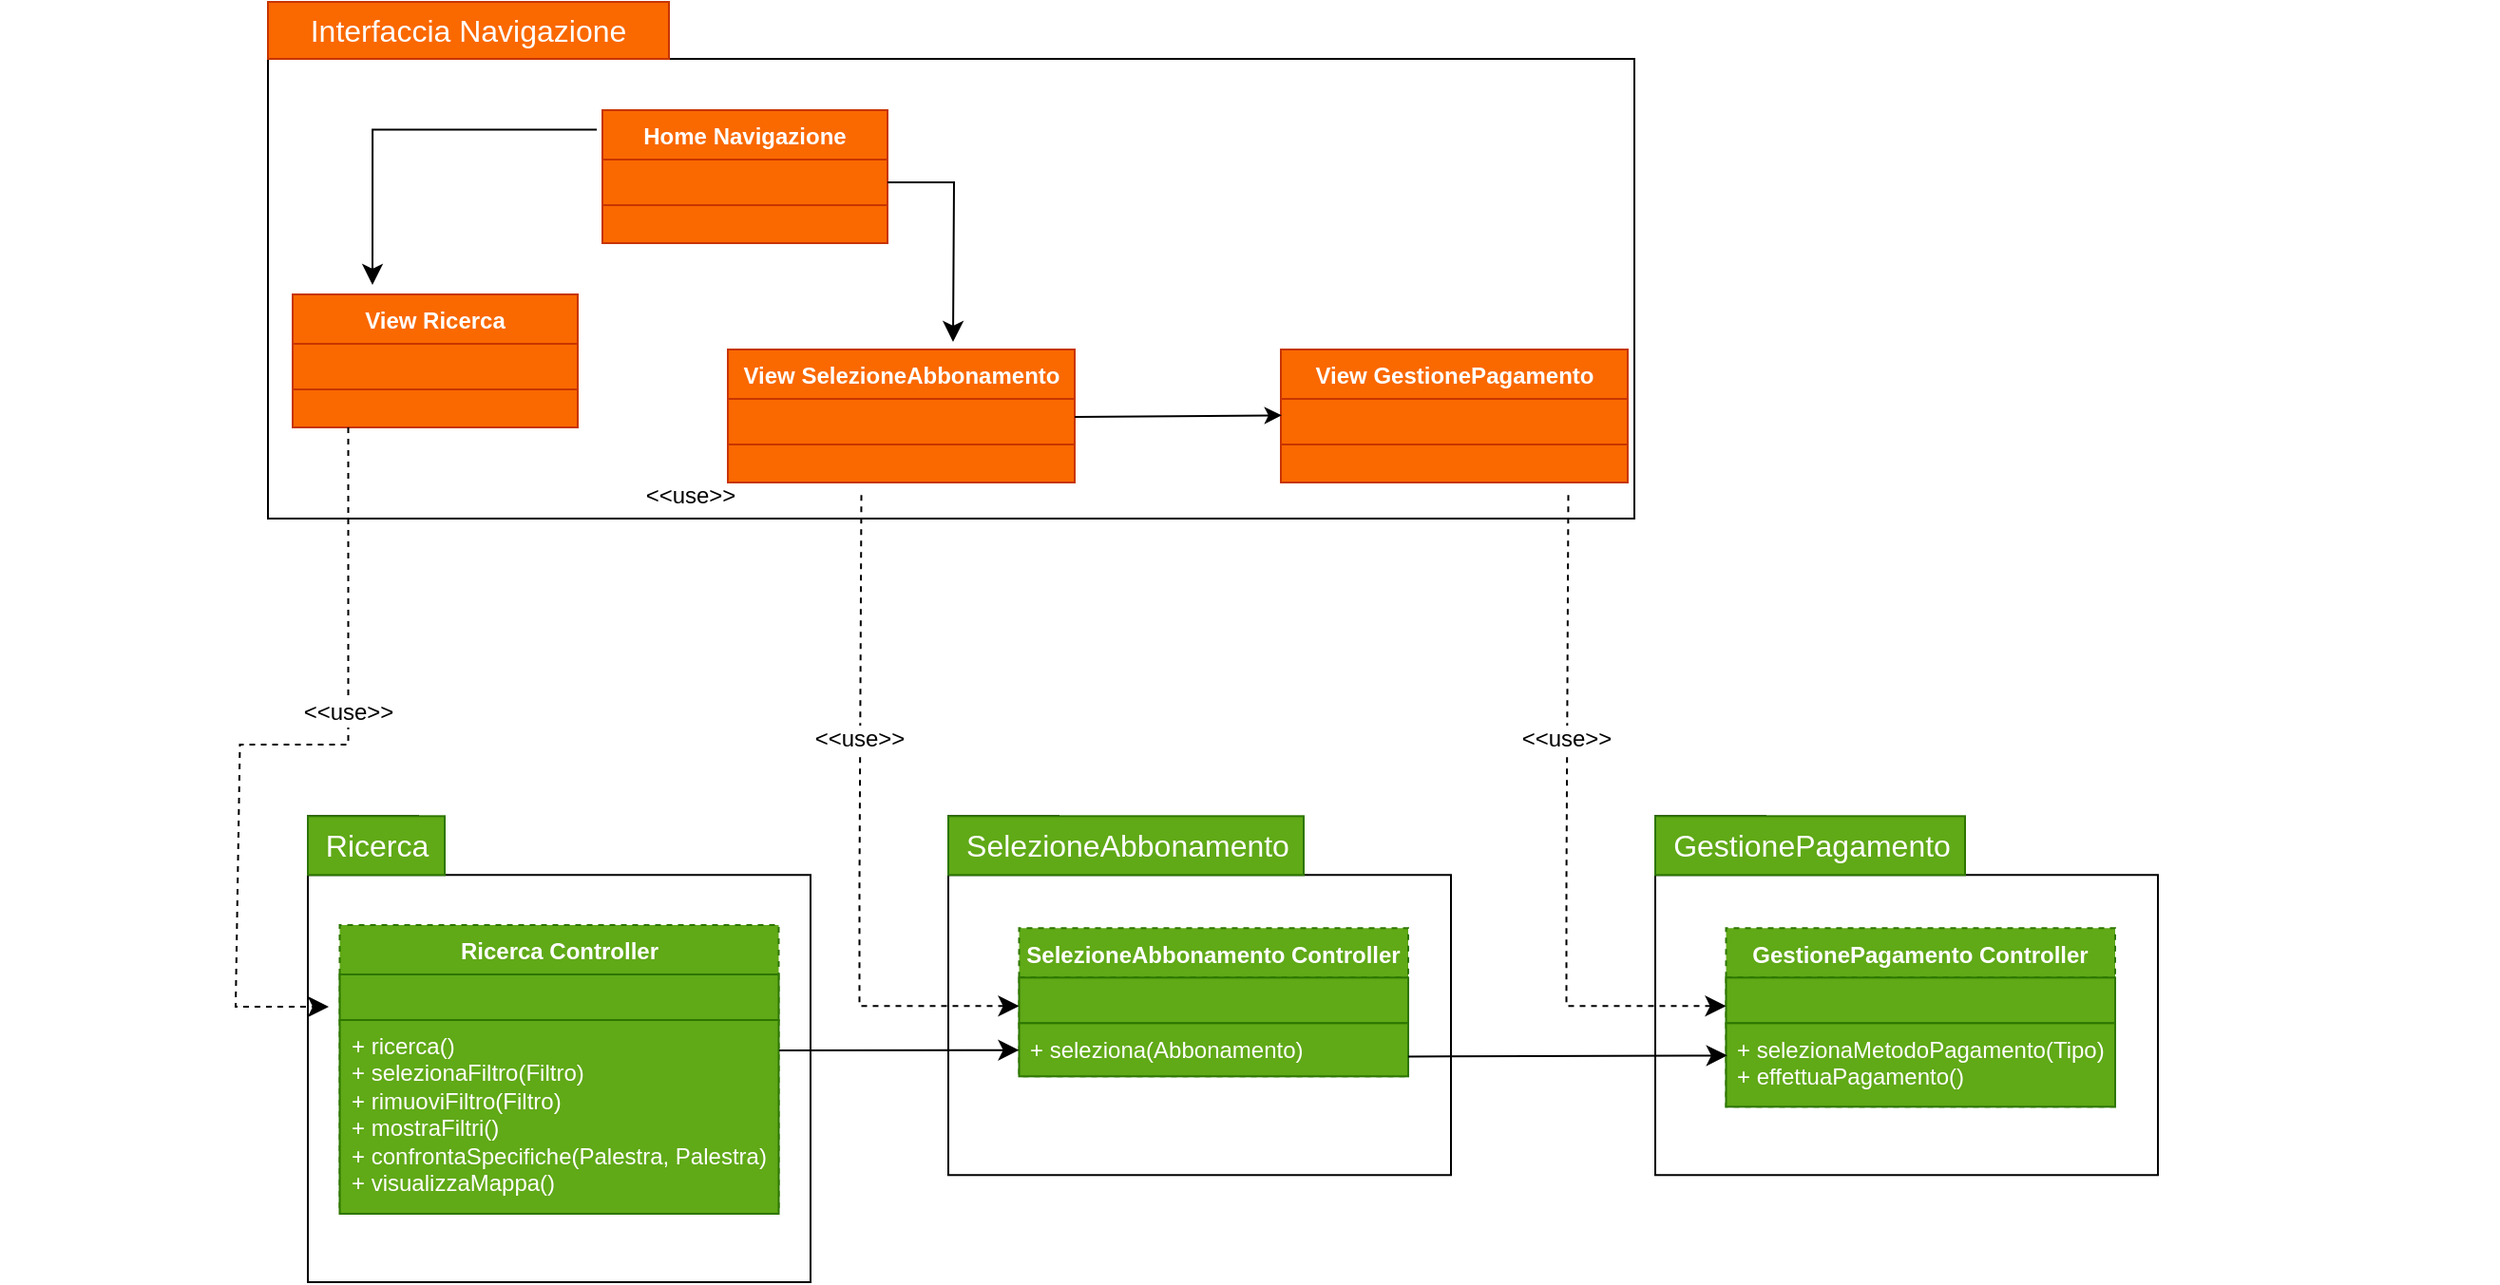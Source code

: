 <mxfile version="24.5.4" type="github">
  <diagram name="Pagina-1" id="Kk3BQr0RypFoucPu4F-1">
    <mxGraphModel dx="1291" dy="1609" grid="0" gridSize="10" guides="1" tooltips="1" connect="1" arrows="1" fold="1" page="0" pageScale="1" pageWidth="827" pageHeight="1169" math="0" shadow="0">
      <root>
        <mxCell id="0" />
        <mxCell id="1" parent="0" />
        <mxCell id="VfTNHmG4rs7rXMlGlwBh-3" style="edgeStyle=none;curved=1;rounded=0;orthogonalLoop=1;jettySize=auto;html=1;exitX=0.5;exitY=0;exitDx=0;exitDy=0;fontSize=12;startSize=8;endSize=8;" parent="1" edge="1">
          <mxGeometry relative="1" as="geometry">
            <mxPoint x="105" y="-19" as="sourcePoint" />
            <mxPoint x="105" y="-19" as="targetPoint" />
          </mxGeometry>
        </mxCell>
        <mxCell id="VfTNHmG4rs7rXMlGlwBh-4" value="" style="shape=folder;fontStyle=1;spacingTop=10;tabWidth=58;tabHeight=31;tabPosition=left;html=1;whiteSpace=wrap;" parent="1" vertex="1">
          <mxGeometry x="-85" y="-171.33" width="264.5" height="245.33" as="geometry" />
        </mxCell>
        <mxCell id="VfTNHmG4rs7rXMlGlwBh-5" value="Ricerca" style="text;html=1;align=center;verticalAlign=middle;resizable=0;points=[];autosize=1;fontSize=16;fillColor=#60a917;fontColor=#ffffff;strokeColor=#2D7600;" parent="1" vertex="1">
          <mxGeometry x="-85" y="-171.33" width="72" height="31" as="geometry" />
        </mxCell>
        <mxCell id="VfTNHmG4rs7rXMlGlwBh-10" value="Ricerca Controller" style="swimlane;fontStyle=1;align=center;verticalAlign=top;childLayout=stackLayout;horizontal=1;startSize=26;horizontalStack=0;resizeParent=1;resizeParentMax=0;resizeLast=0;collapsible=1;marginBottom=0;whiteSpace=wrap;html=1;fillColor=#60a917;fontColor=#ffffff;strokeColor=#2D7600;dashed=1;" parent="1" vertex="1">
          <mxGeometry x="-68.25" y="-114" width="231" height="152" as="geometry" />
        </mxCell>
        <mxCell id="VfTNHmG4rs7rXMlGlwBh-11" value="" style="text;strokeColor=#2D7600;fillColor=#60a917;align=left;verticalAlign=top;spacingLeft=4;spacingRight=4;overflow=hidden;rotatable=0;points=[[0,0.5],[1,0.5]];portConstraint=eastwest;whiteSpace=wrap;html=1;fontColor=#ffffff;" parent="VfTNHmG4rs7rXMlGlwBh-10" vertex="1">
          <mxGeometry y="26" width="231" height="24" as="geometry" />
        </mxCell>
        <mxCell id="VfTNHmG4rs7rXMlGlwBh-12" value="" style="line;strokeWidth=1;fillColor=#fa6800;align=left;verticalAlign=middle;spacingTop=-1;spacingLeft=3;spacingRight=3;rotatable=0;labelPosition=right;points=[];portConstraint=eastwest;strokeColor=#FF8000;fontColor=#000000;" parent="VfTNHmG4rs7rXMlGlwBh-10" vertex="1">
          <mxGeometry y="50" width="231" as="geometry" />
        </mxCell>
        <mxCell id="VfTNHmG4rs7rXMlGlwBh-13" value="&lt;div&gt;+ ricerca()&lt;/div&gt;&lt;div&gt;+ selezionaFiltro(Filtro)&lt;/div&gt;&lt;div&gt;+ rimuoviFiltro(Filtro)&lt;br&gt;&lt;/div&gt;&lt;div&gt;+ mostraFiltri()&lt;br&gt;&lt;/div&gt;&lt;div&gt;+ confrontaSpecifiche(Palestra, Palestra)&lt;/div&gt;&lt;div&gt;+ visualizzaMappa()&lt;/div&gt;" style="text;strokeColor=#2D7600;fillColor=#60a917;align=left;verticalAlign=top;spacingLeft=4;spacingRight=4;overflow=hidden;rotatable=0;points=[[0,0.5],[1,0.5]];portConstraint=eastwest;whiteSpace=wrap;html=1;fontColor=#ffffff;" parent="VfTNHmG4rs7rXMlGlwBh-10" vertex="1">
          <mxGeometry y="50" width="231" height="102" as="geometry" />
        </mxCell>
        <mxCell id="VfTNHmG4rs7rXMlGlwBh-14" style="edgeStyle=none;curved=0;rounded=0;orthogonalLoop=1;jettySize=auto;html=1;exitX=0.5;exitY=1;exitDx=0;exitDy=0;fontSize=12;startSize=8;endSize=8;entryX=0;entryY=0.25;entryDx=0;entryDy=0;dashed=1;strokeColor=none;" parent="1" target="VfTNHmG4rs7rXMlGlwBh-10" edge="1">
          <mxGeometry relative="1" as="geometry">
            <mxPoint x="-238" y="-210.33" as="sourcePoint" />
            <mxPoint x="-238" y="108.67" as="targetPoint" />
            <Array as="points">
              <mxPoint x="-238" y="9.67" />
            </Array>
          </mxGeometry>
        </mxCell>
        <mxCell id="VfTNHmG4rs7rXMlGlwBh-20" value="" style="shape=folder;fontStyle=1;spacingTop=10;tabWidth=58;tabHeight=31;tabPosition=left;html=1;whiteSpace=wrap;" parent="1" vertex="1">
          <mxGeometry x="252" y="-171.33" width="264.5" height="189" as="geometry" />
        </mxCell>
        <mxCell id="VfTNHmG4rs7rXMlGlwBh-21" value="SelezioneAbbonamento" style="text;html=1;align=center;verticalAlign=middle;resizable=0;points=[];autosize=1;fontSize=16;fillColor=#60a917;fontColor=#ffffff;strokeColor=#2D7600;" parent="1" vertex="1">
          <mxGeometry x="252" y="-171.33" width="187" height="31" as="geometry" />
        </mxCell>
        <mxCell id="VfTNHmG4rs7rXMlGlwBh-26" value="SelezioneAbbonamento Controller" style="swimlane;fontStyle=1;align=center;verticalAlign=top;childLayout=stackLayout;horizontal=1;startSize=26;horizontalStack=0;resizeParent=1;resizeParentMax=0;resizeLast=0;collapsible=1;marginBottom=0;whiteSpace=wrap;html=1;fillColor=#60a917;fontColor=#ffffff;strokeColor=#2D7600;dashed=1;" parent="1" vertex="1">
          <mxGeometry x="289.25" y="-112.33" width="204.75" height="78" as="geometry" />
        </mxCell>
        <mxCell id="VfTNHmG4rs7rXMlGlwBh-27" value="" style="text;strokeColor=#2D7600;fillColor=#60a917;align=left;verticalAlign=top;spacingLeft=4;spacingRight=4;overflow=hidden;rotatable=0;points=[[0,0.5],[1,0.5]];portConstraint=eastwest;whiteSpace=wrap;html=1;fontColor=#ffffff;" parent="VfTNHmG4rs7rXMlGlwBh-26" vertex="1">
          <mxGeometry y="26" width="204.75" height="24" as="geometry" />
        </mxCell>
        <mxCell id="VfTNHmG4rs7rXMlGlwBh-28" value="" style="line;strokeWidth=1;fillColor=#fa6800;align=left;verticalAlign=middle;spacingTop=-1;spacingLeft=3;spacingRight=3;rotatable=0;labelPosition=right;points=[];portConstraint=eastwest;strokeColor=#FF8000;fontColor=#000000;" parent="VfTNHmG4rs7rXMlGlwBh-26" vertex="1">
          <mxGeometry y="50" width="204.75" as="geometry" />
        </mxCell>
        <mxCell id="VfTNHmG4rs7rXMlGlwBh-29" value="+ seleziona(Abbonamento)" style="text;strokeColor=#2D7600;fillColor=#60a917;align=left;verticalAlign=top;spacingLeft=4;spacingRight=4;overflow=hidden;rotatable=0;points=[[0,0.5],[1,0.5]];portConstraint=eastwest;whiteSpace=wrap;html=1;fontColor=#ffffff;" parent="VfTNHmG4rs7rXMlGlwBh-26" vertex="1">
          <mxGeometry y="50" width="204.75" height="28" as="geometry" />
        </mxCell>
        <mxCell id="VfTNHmG4rs7rXMlGlwBh-30" style="edgeStyle=none;curved=0;rounded=0;orthogonalLoop=1;jettySize=auto;html=1;exitX=0.5;exitY=1;exitDx=0;exitDy=0;fontSize=12;startSize=8;endSize=8;entryX=0;entryY=0.25;entryDx=0;entryDy=0;dashed=1;strokeColor=none;" parent="1" target="VfTNHmG4rs7rXMlGlwBh-26" edge="1">
          <mxGeometry relative="1" as="geometry">
            <mxPoint x="160" y="-210.33" as="sourcePoint" />
            <mxPoint x="160" y="108.67" as="targetPoint" />
            <Array as="points">
              <mxPoint x="160" y="9.67" />
              <mxPoint x="240" y="-33.33" />
            </Array>
          </mxGeometry>
        </mxCell>
        <mxCell id="VfTNHmG4rs7rXMlGlwBh-35" style="edgeStyle=none;curved=1;rounded=0;orthogonalLoop=1;jettySize=auto;html=1;fontSize=12;startSize=8;endSize=8;" parent="1" target="VfTNHmG4rs7rXMlGlwBh-29" edge="1">
          <mxGeometry relative="1" as="geometry">
            <mxPoint x="251" y="-44.33" as="targetPoint" />
            <mxPoint x="163" y="-48" as="sourcePoint" />
          </mxGeometry>
        </mxCell>
        <mxCell id="VfTNHmG4rs7rXMlGlwBh-38" style="edgeStyle=none;curved=1;rounded=0;orthogonalLoop=1;jettySize=auto;html=1;exitX=0.5;exitY=0;exitDx=0;exitDy=0;fontSize=12;startSize=8;endSize=8;" parent="1" edge="1">
          <mxGeometry relative="1" as="geometry">
            <mxPoint x="1057" y="-19" as="sourcePoint" />
            <mxPoint x="1057" y="-19" as="targetPoint" />
          </mxGeometry>
        </mxCell>
        <mxCell id="VfTNHmG4rs7rXMlGlwBh-39" value="" style="shape=folder;fontStyle=1;spacingTop=10;tabWidth=58;tabHeight=31;tabPosition=left;html=1;whiteSpace=wrap;" parent="1" vertex="1">
          <mxGeometry x="624" y="-171.33" width="264.5" height="189" as="geometry" />
        </mxCell>
        <mxCell id="VfTNHmG4rs7rXMlGlwBh-40" value="GestionePagamento" style="text;html=1;align=center;verticalAlign=middle;resizable=0;points=[];autosize=1;fontSize=16;fillColor=#60a917;fontColor=#ffffff;strokeColor=#2D7600;" parent="1" vertex="1">
          <mxGeometry x="624" y="-171.33" width="163" height="31" as="geometry" />
        </mxCell>
        <mxCell id="VfTNHmG4rs7rXMlGlwBh-45" value="GestionePagamento Controller" style="swimlane;fontStyle=1;align=center;verticalAlign=top;childLayout=stackLayout;horizontal=1;startSize=26;horizontalStack=0;resizeParent=1;resizeParentMax=0;resizeLast=0;collapsible=1;marginBottom=0;whiteSpace=wrap;html=1;fillColor=#60a917;fontColor=#ffffff;strokeColor=#2D7600;dashed=1;" parent="1" vertex="1">
          <mxGeometry x="661.25" y="-112.33" width="204.75" height="94" as="geometry" />
        </mxCell>
        <mxCell id="VfTNHmG4rs7rXMlGlwBh-46" value="" style="text;strokeColor=#2D7600;fillColor=#60a917;align=left;verticalAlign=top;spacingLeft=4;spacingRight=4;overflow=hidden;rotatable=0;points=[[0,0.5],[1,0.5]];portConstraint=eastwest;whiteSpace=wrap;html=1;fontColor=#ffffff;" parent="VfTNHmG4rs7rXMlGlwBh-45" vertex="1">
          <mxGeometry y="26" width="204.75" height="24" as="geometry" />
        </mxCell>
        <mxCell id="VfTNHmG4rs7rXMlGlwBh-47" value="" style="line;strokeWidth=1;fillColor=#fa6800;align=left;verticalAlign=middle;spacingTop=-1;spacingLeft=3;spacingRight=3;rotatable=0;labelPosition=right;points=[];portConstraint=eastwest;strokeColor=#FF8000;fontColor=#000000;" parent="VfTNHmG4rs7rXMlGlwBh-45" vertex="1">
          <mxGeometry y="50" width="204.75" as="geometry" />
        </mxCell>
        <mxCell id="VfTNHmG4rs7rXMlGlwBh-48" value="&lt;div&gt;+ selezionaMetodoPagamento(Tipo)&lt;/div&gt;&lt;div&gt;+ effettuaPagamento()&lt;br&gt;&lt;/div&gt;" style="text;strokeColor=#2D7600;fillColor=#60a917;align=left;verticalAlign=top;spacingLeft=4;spacingRight=4;overflow=hidden;rotatable=0;points=[[0,0.5],[1,0.5]];portConstraint=eastwest;whiteSpace=wrap;html=1;fontColor=#ffffff;" parent="VfTNHmG4rs7rXMlGlwBh-45" vertex="1">
          <mxGeometry y="50" width="204.75" height="44" as="geometry" />
        </mxCell>
        <mxCell id="VfTNHmG4rs7rXMlGlwBh-49" style="edgeStyle=none;curved=0;rounded=0;orthogonalLoop=1;jettySize=auto;html=1;exitX=0.5;exitY=1;exitDx=0;exitDy=0;fontSize=12;startSize=8;endSize=8;entryX=0;entryY=0.25;entryDx=0;entryDy=0;dashed=1;strokeColor=none;" parent="1" target="VfTNHmG4rs7rXMlGlwBh-45" edge="1">
          <mxGeometry relative="1" as="geometry">
            <mxPoint x="640" y="-210.33" as="sourcePoint" />
            <mxPoint x="640" y="108.67" as="targetPoint" />
            <Array as="points">
              <mxPoint x="640" y="9.67" />
              <mxPoint x="720" y="-33.33" />
            </Array>
          </mxGeometry>
        </mxCell>
        <mxCell id="VfTNHmG4rs7rXMlGlwBh-52" style="edgeStyle=none;curved=1;rounded=0;orthogonalLoop=1;jettySize=auto;html=1;exitX=1;exitY=0.5;exitDx=0;exitDy=0;fontSize=12;startSize=8;endSize=8;entryX=0.003;entryY=0.306;entryDx=0;entryDy=0;entryPerimeter=0;" parent="1" edge="1">
          <mxGeometry relative="1" as="geometry">
            <mxPoint x="494.0" y="-44.79" as="sourcePoint" />
            <mxPoint x="661.864" y="-45.326" as="targetPoint" />
          </mxGeometry>
        </mxCell>
        <mxCell id="nkJpt4aMZopo78Bp3ATW-1" value="" style="shape=folder;fontStyle=1;spacingTop=10;tabWidth=210;tabHeight=30;tabPosition=left;html=1;whiteSpace=wrap;" parent="1" vertex="1">
          <mxGeometry x="-106" y="-600" width="719" height="272" as="geometry" />
        </mxCell>
        <mxCell id="nkJpt4aMZopo78Bp3ATW-2" value="&lt;font color=&quot;#ffffff&quot;&gt;Interfaccia Navigazione&lt;br&gt;&lt;/font&gt;" style="text;strokeColor=#C73500;fillColor=#fa6800;html=1;align=center;verticalAlign=middle;whiteSpace=wrap;rounded=0;fontSize=16;fontColor=#000000;" parent="1" vertex="1">
          <mxGeometry x="-106" y="-600" width="211" height="30" as="geometry" />
        </mxCell>
        <mxCell id="nkJpt4aMZopo78Bp3ATW-3" style="edgeStyle=none;curved=1;rounded=0;orthogonalLoop=1;jettySize=auto;html=1;exitX=0.5;exitY=0;exitDx=0;exitDy=0;fontSize=12;startSize=8;endSize=8;" parent="1" edge="1">
          <mxGeometry relative="1" as="geometry">
            <mxPoint x="309" y="-564" as="sourcePoint" />
            <mxPoint x="309" y="-564" as="targetPoint" />
          </mxGeometry>
        </mxCell>
        <mxCell id="nkJpt4aMZopo78Bp3ATW-13" value="&lt;font color=&quot;#ffffff&quot;&gt;Home Navigazione&lt;/font&gt;" style="swimlane;fontStyle=1;align=center;verticalAlign=top;childLayout=stackLayout;horizontal=1;startSize=26;horizontalStack=0;resizeParent=1;resizeParentMax=0;resizeLast=0;collapsible=1;marginBottom=0;whiteSpace=wrap;html=1;fillColor=#fa6800;fontColor=#000000;strokeColor=#C73500;" parent="1" vertex="1">
          <mxGeometry x="70" y="-543" width="150" height="70" as="geometry" />
        </mxCell>
        <mxCell id="nkJpt4aMZopo78Bp3ATW-14" value="" style="text;strokeColor=#C73500;fillColor=#fa6800;align=left;verticalAlign=top;spacingLeft=4;spacingRight=4;overflow=hidden;rotatable=0;points=[[0,0.5],[1,0.5]];portConstraint=eastwest;whiteSpace=wrap;html=1;fontColor=#000000;" parent="nkJpt4aMZopo78Bp3ATW-13" vertex="1">
          <mxGeometry y="26" width="150" height="24" as="geometry" />
        </mxCell>
        <mxCell id="nkJpt4aMZopo78Bp3ATW-15" value="" style="line;strokeWidth=1;fillColor=#fa6800;align=left;verticalAlign=middle;spacingTop=-1;spacingLeft=3;spacingRight=3;rotatable=0;labelPosition=right;points=[];portConstraint=eastwest;strokeColor=#FF8000;fontColor=#000000;" parent="nkJpt4aMZopo78Bp3ATW-13" vertex="1">
          <mxGeometry y="50" width="150" as="geometry" />
        </mxCell>
        <mxCell id="nkJpt4aMZopo78Bp3ATW-16" value="&lt;div&gt;&lt;br&gt;&lt;/div&gt;&lt;div&gt;&lt;br&gt;&lt;/div&gt;" style="text;strokeColor=#C73500;fillColor=#fa6800;align=left;verticalAlign=top;spacingLeft=4;spacingRight=4;overflow=hidden;rotatable=0;points=[[0,0.5],[1,0.5]];portConstraint=eastwest;whiteSpace=wrap;html=1;fontColor=#000000;" parent="nkJpt4aMZopo78Bp3ATW-13" vertex="1">
          <mxGeometry y="50" width="150" height="20" as="geometry" />
        </mxCell>
        <mxCell id="nkJpt4aMZopo78Bp3ATW-17" value="&amp;lt;&amp;lt;use&amp;gt;&amp;gt;" style="edgeLabel;html=1;align=center;verticalAlign=middle;resizable=0;points=[];fontSize=12;" parent="1" vertex="1" connectable="0">
          <mxGeometry x="116.194" y="-340.329" as="geometry" />
        </mxCell>
        <mxCell id="nkJpt4aMZopo78Bp3ATW-18" style="edgeStyle=none;curved=0;rounded=0;orthogonalLoop=1;jettySize=auto;html=1;exitX=1;exitY=0.5;exitDx=0;exitDy=0;fontSize=12;startSize=8;endSize=8;entryX=0.5;entryY=0;entryDx=0;entryDy=0;" parent="1" source="nkJpt4aMZopo78Bp3ATW-14" edge="1">
          <mxGeometry relative="1" as="geometry">
            <mxPoint x="254.5" y="-421" as="targetPoint" />
            <Array as="points">
              <mxPoint x="255" y="-505" />
            </Array>
          </mxGeometry>
        </mxCell>
        <mxCell id="nkJpt4aMZopo78Bp3ATW-19" style="edgeStyle=none;curved=0;rounded=0;orthogonalLoop=1;jettySize=auto;html=1;fontSize=12;startSize=8;endSize=8;entryX=0.613;entryY=0.025;entryDx=0;entryDy=0;entryPerimeter=0;" parent="1" edge="1">
          <mxGeometry relative="1" as="geometry">
            <mxPoint x="67.05" y="-532.75" as="sourcePoint" />
            <mxPoint x="-51.0" y="-451" as="targetPoint" />
            <Array as="points">
              <mxPoint x="-50.95" y="-532.75" />
            </Array>
          </mxGeometry>
        </mxCell>
        <mxCell id="nkJpt4aMZopo78Bp3ATW-24" value="&lt;font color=&quot;#ffffff&quot;&gt;View Ricerca&lt;/font&gt;" style="swimlane;fontStyle=1;align=center;verticalAlign=top;childLayout=stackLayout;horizontal=1;startSize=26;horizontalStack=0;resizeParent=1;resizeParentMax=0;resizeLast=0;collapsible=1;marginBottom=0;whiteSpace=wrap;html=1;fillColor=#fa6800;fontColor=#000000;strokeColor=#C73500;" parent="1" vertex="1">
          <mxGeometry x="-93" y="-446" width="150" height="70" as="geometry" />
        </mxCell>
        <mxCell id="nkJpt4aMZopo78Bp3ATW-25" value="" style="text;strokeColor=#C73500;fillColor=#fa6800;align=left;verticalAlign=top;spacingLeft=4;spacingRight=4;overflow=hidden;rotatable=0;points=[[0,0.5],[1,0.5]];portConstraint=eastwest;whiteSpace=wrap;html=1;fontColor=#000000;" parent="nkJpt4aMZopo78Bp3ATW-24" vertex="1">
          <mxGeometry y="26" width="150" height="24" as="geometry" />
        </mxCell>
        <mxCell id="nkJpt4aMZopo78Bp3ATW-26" value="" style="line;strokeWidth=1;fillColor=#fa6800;align=left;verticalAlign=middle;spacingTop=-1;spacingLeft=3;spacingRight=3;rotatable=0;labelPosition=right;points=[];portConstraint=eastwest;strokeColor=#FF8000;fontColor=#000000;" parent="nkJpt4aMZopo78Bp3ATW-24" vertex="1">
          <mxGeometry y="50" width="150" as="geometry" />
        </mxCell>
        <mxCell id="nkJpt4aMZopo78Bp3ATW-27" value="&lt;div&gt;&lt;br&gt;&lt;/div&gt;&lt;div&gt;&lt;br&gt;&lt;/div&gt;" style="text;strokeColor=#C73500;fillColor=#fa6800;align=left;verticalAlign=top;spacingLeft=4;spacingRight=4;overflow=hidden;rotatable=0;points=[[0,0.5],[1,0.5]];portConstraint=eastwest;whiteSpace=wrap;html=1;fontColor=#000000;" parent="nkJpt4aMZopo78Bp3ATW-24" vertex="1">
          <mxGeometry y="50" width="150" height="20" as="geometry" />
        </mxCell>
        <mxCell id="nkJpt4aMZopo78Bp3ATW-28" value="&lt;font color=&quot;#ffffff&quot;&gt;View SelezioneAbbonamento&lt;br&gt;&lt;/font&gt;" style="swimlane;fontStyle=1;align=center;verticalAlign=top;childLayout=stackLayout;horizontal=1;startSize=26;horizontalStack=0;resizeParent=1;resizeParentMax=0;resizeLast=0;collapsible=1;marginBottom=0;whiteSpace=wrap;html=1;fillColor=#fa6800;fontColor=#000000;strokeColor=#C73500;" parent="1" vertex="1">
          <mxGeometry x="136" y="-417" width="182.5" height="70" as="geometry" />
        </mxCell>
        <mxCell id="nkJpt4aMZopo78Bp3ATW-29" value="" style="text;strokeColor=#C73500;fillColor=#fa6800;align=left;verticalAlign=top;spacingLeft=4;spacingRight=4;overflow=hidden;rotatable=0;points=[[0,0.5],[1,0.5]];portConstraint=eastwest;whiteSpace=wrap;html=1;fontColor=#000000;" parent="nkJpt4aMZopo78Bp3ATW-28" vertex="1">
          <mxGeometry y="26" width="182.5" height="24" as="geometry" />
        </mxCell>
        <mxCell id="nkJpt4aMZopo78Bp3ATW-30" value="" style="line;strokeWidth=1;fillColor=#fa6800;align=left;verticalAlign=middle;spacingTop=-1;spacingLeft=3;spacingRight=3;rotatable=0;labelPosition=right;points=[];portConstraint=eastwest;strokeColor=#FF8000;fontColor=#000000;" parent="nkJpt4aMZopo78Bp3ATW-28" vertex="1">
          <mxGeometry y="50" width="182.5" as="geometry" />
        </mxCell>
        <mxCell id="nkJpt4aMZopo78Bp3ATW-31" value="&lt;div&gt;&lt;br&gt;&lt;/div&gt;&lt;div&gt;&lt;br&gt;&lt;/div&gt;" style="text;strokeColor=#C73500;fillColor=#fa6800;align=left;verticalAlign=top;spacingLeft=4;spacingRight=4;overflow=hidden;rotatable=0;points=[[0,0.5],[1,0.5]];portConstraint=eastwest;whiteSpace=wrap;html=1;fontColor=#000000;" parent="nkJpt4aMZopo78Bp3ATW-28" vertex="1">
          <mxGeometry y="50" width="182.5" height="20" as="geometry" />
        </mxCell>
        <mxCell id="nkJpt4aMZopo78Bp3ATW-32" value="&lt;font color=&quot;#ffffff&quot;&gt;View GestionePagamento&lt;/font&gt;" style="swimlane;fontStyle=1;align=center;verticalAlign=top;childLayout=stackLayout;horizontal=1;startSize=26;horizontalStack=0;resizeParent=1;resizeParentMax=0;resizeLast=0;collapsible=1;marginBottom=0;whiteSpace=wrap;html=1;fillColor=#fa6800;fontColor=#000000;strokeColor=#C73500;" parent="1" vertex="1">
          <mxGeometry x="427" y="-417" width="182.5" height="70" as="geometry" />
        </mxCell>
        <mxCell id="nkJpt4aMZopo78Bp3ATW-33" value="" style="text;strokeColor=#C73500;fillColor=#fa6800;align=left;verticalAlign=top;spacingLeft=4;spacingRight=4;overflow=hidden;rotatable=0;points=[[0,0.5],[1,0.5]];portConstraint=eastwest;whiteSpace=wrap;html=1;fontColor=#000000;" parent="nkJpt4aMZopo78Bp3ATW-32" vertex="1">
          <mxGeometry y="26" width="182.5" height="24" as="geometry" />
        </mxCell>
        <mxCell id="nkJpt4aMZopo78Bp3ATW-34" value="" style="line;strokeWidth=1;fillColor=#fa6800;align=left;verticalAlign=middle;spacingTop=-1;spacingLeft=3;spacingRight=3;rotatable=0;labelPosition=right;points=[];portConstraint=eastwest;strokeColor=#FF8000;fontColor=#000000;" parent="nkJpt4aMZopo78Bp3ATW-32" vertex="1">
          <mxGeometry y="50" width="182.5" as="geometry" />
        </mxCell>
        <mxCell id="nkJpt4aMZopo78Bp3ATW-35" value="&lt;div&gt;&lt;br&gt;&lt;/div&gt;&lt;div&gt;&lt;br&gt;&lt;/div&gt;" style="text;strokeColor=#C73500;fillColor=#fa6800;align=left;verticalAlign=top;spacingLeft=4;spacingRight=4;overflow=hidden;rotatable=0;points=[[0,0.5],[1,0.5]];portConstraint=eastwest;whiteSpace=wrap;html=1;fontColor=#000000;" parent="nkJpt4aMZopo78Bp3ATW-32" vertex="1">
          <mxGeometry y="50" width="182.5" height="20" as="geometry" />
        </mxCell>
        <mxCell id="nkJpt4aMZopo78Bp3ATW-42" value="" style="endArrow=classic;html=1;rounded=0;entryX=0.002;entryY=0.36;entryDx=0;entryDy=0;entryPerimeter=0;" parent="1" target="nkJpt4aMZopo78Bp3ATW-33" edge="1">
          <mxGeometry width="50" height="50" relative="1" as="geometry">
            <mxPoint x="318.5" y="-381.5" as="sourcePoint" />
            <mxPoint x="419.5" y="-382.5" as="targetPoint" />
          </mxGeometry>
        </mxCell>
        <mxCell id="nkJpt4aMZopo78Bp3ATW-43" style="edgeStyle=none;curved=0;rounded=0;orthogonalLoop=1;jettySize=auto;html=1;exitX=0.186;exitY=1.094;exitDx=0;exitDy=0;fontSize=12;startSize=8;endSize=8;dashed=1;exitPerimeter=0;" parent="1" edge="1">
          <mxGeometry relative="1" as="geometry">
            <mxPoint x="-63.75" y="-376" as="sourcePoint" />
            <mxPoint x="-74" y="-71" as="targetPoint" />
            <Array as="points">
              <mxPoint x="-63.75" y="-209" />
              <mxPoint x="-120.75" y="-209" />
              <mxPoint x="-123" y="-71" />
            </Array>
          </mxGeometry>
        </mxCell>
        <mxCell id="nkJpt4aMZopo78Bp3ATW-44" value="&amp;lt;&amp;lt;use&amp;gt;&amp;gt;" style="edgeLabel;html=1;align=center;verticalAlign=middle;resizable=0;points=[];fontSize=12;" parent="nkJpt4aMZopo78Bp3ATW-43" vertex="1" connectable="0">
          <mxGeometry x="-0.272" y="-1" relative="1" as="geometry">
            <mxPoint as="offset" />
          </mxGeometry>
        </mxCell>
        <mxCell id="nkJpt4aMZopo78Bp3ATW-45" style="edgeStyle=none;curved=0;rounded=0;orthogonalLoop=1;jettySize=auto;html=1;exitX=0.433;exitY=1;exitDx=0;exitDy=0;fontSize=12;startSize=8;endSize=8;dashed=1;exitPerimeter=0;" parent="1" edge="1">
          <mxGeometry relative="1" as="geometry">
            <mxPoint x="206.25" y="-340.33" as="sourcePoint" />
            <mxPoint x="289.25" y="-71.33" as="targetPoint" />
            <Array as="points">
              <mxPoint x="205.25" y="-135.33" />
              <mxPoint x="205.25" y="-71.33" />
            </Array>
          </mxGeometry>
        </mxCell>
        <mxCell id="nkJpt4aMZopo78Bp3ATW-46" value="&amp;lt;&amp;lt;use&amp;gt;&amp;gt;" style="edgeLabel;html=1;align=center;verticalAlign=middle;resizable=0;points=[];fontSize=12;" parent="nkJpt4aMZopo78Bp3ATW-45" vertex="1" connectable="0">
          <mxGeometry x="-0.272" y="-1" relative="1" as="geometry">
            <mxPoint as="offset" />
          </mxGeometry>
        </mxCell>
        <mxCell id="nkJpt4aMZopo78Bp3ATW-47" style="edgeStyle=none;curved=0;rounded=0;orthogonalLoop=1;jettySize=auto;html=1;exitX=0.433;exitY=1;exitDx=0;exitDy=0;fontSize=12;startSize=8;endSize=8;dashed=1;exitPerimeter=0;" parent="1" edge="1">
          <mxGeometry relative="1" as="geometry">
            <mxPoint x="578.25" y="-340.33" as="sourcePoint" />
            <mxPoint x="661.25" y="-71.33" as="targetPoint" />
            <Array as="points">
              <mxPoint x="577.25" y="-135.33" />
              <mxPoint x="577.25" y="-71.33" />
            </Array>
          </mxGeometry>
        </mxCell>
        <mxCell id="nkJpt4aMZopo78Bp3ATW-48" value="&amp;lt;&amp;lt;use&amp;gt;&amp;gt;" style="edgeLabel;html=1;align=center;verticalAlign=middle;resizable=0;points=[];fontSize=12;" parent="nkJpt4aMZopo78Bp3ATW-47" vertex="1" connectable="0">
          <mxGeometry x="-0.272" y="-1" relative="1" as="geometry">
            <mxPoint as="offset" />
          </mxGeometry>
        </mxCell>
      </root>
    </mxGraphModel>
  </diagram>
</mxfile>
